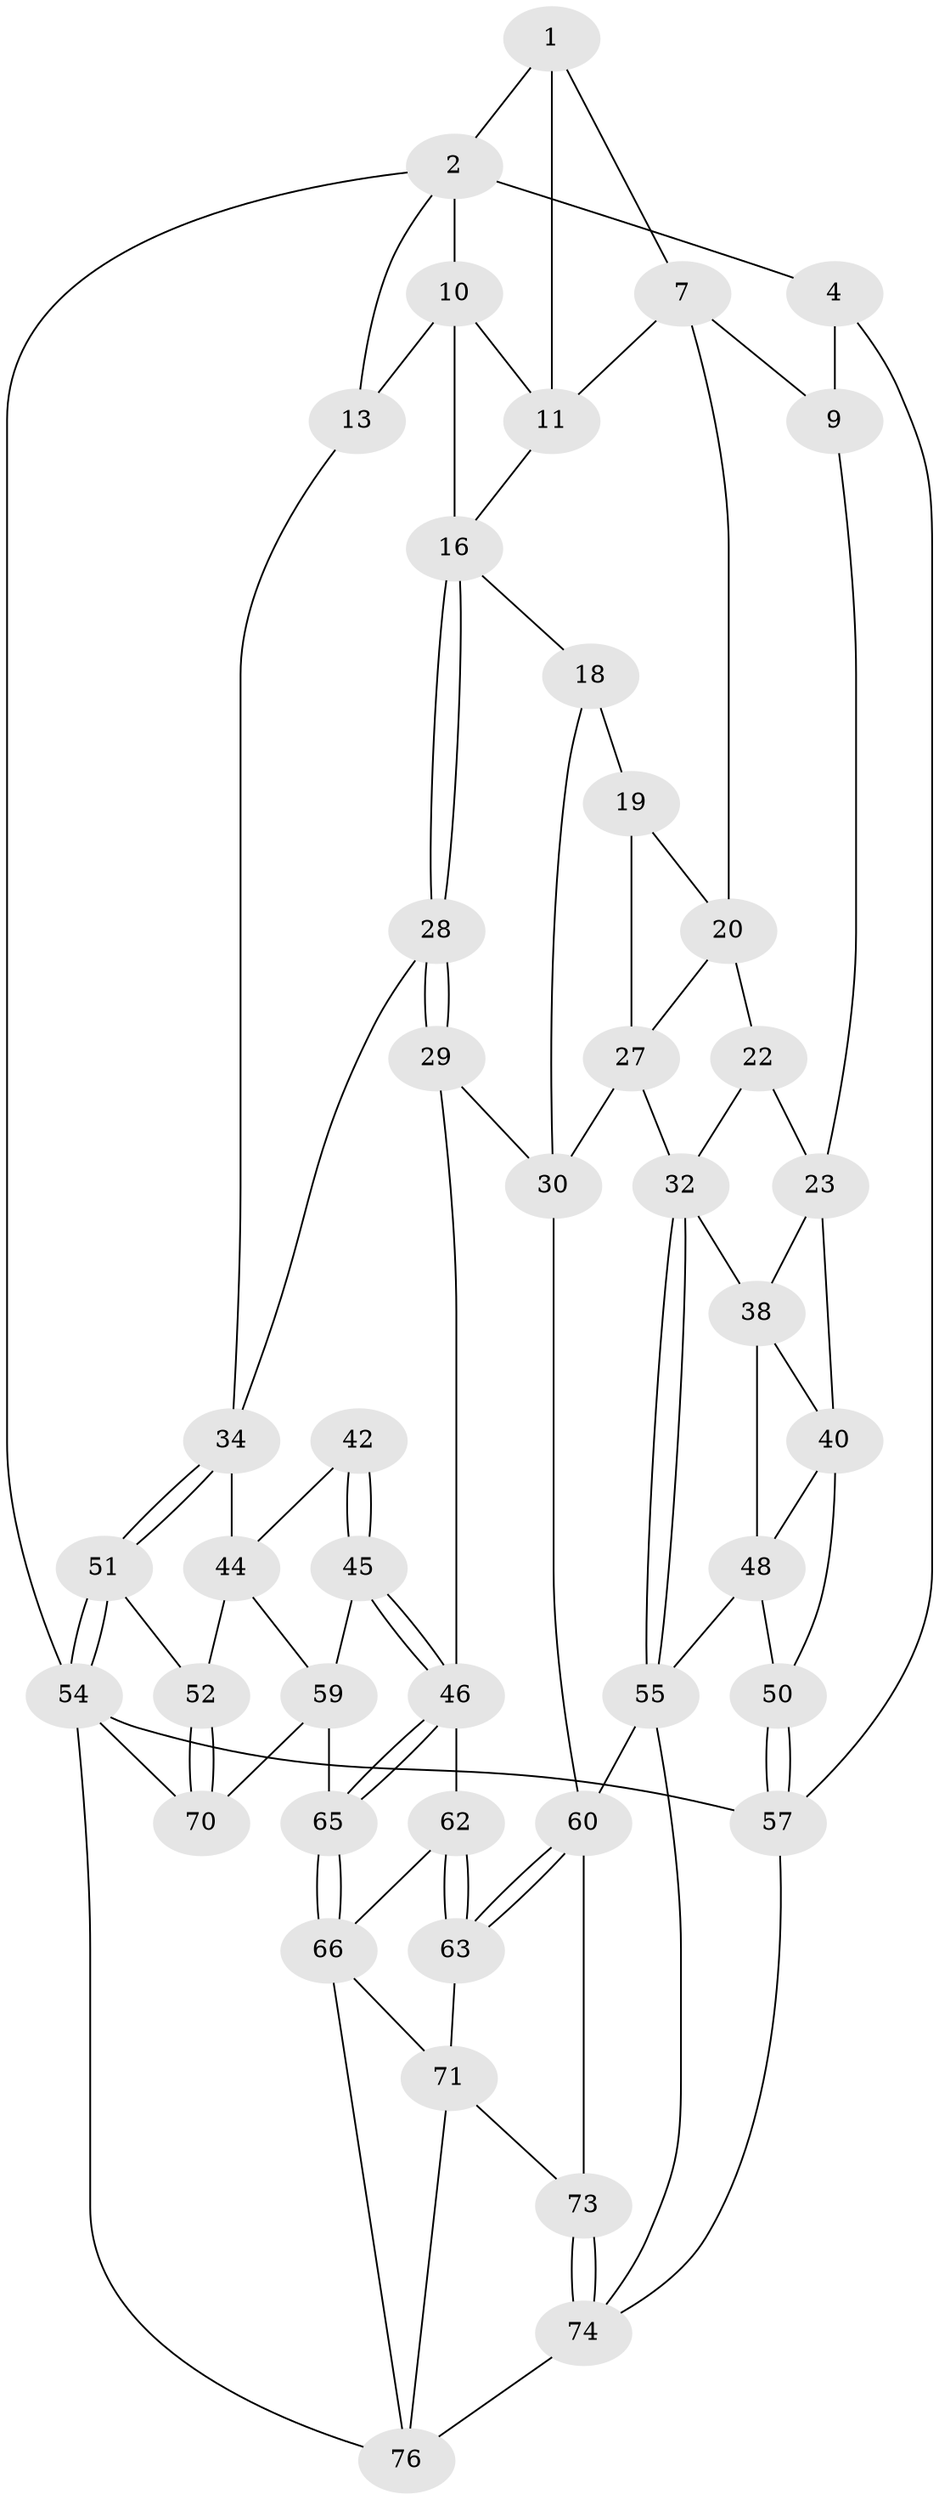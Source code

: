// original degree distribution, {3: 0.038461538461538464, 4: 0.23076923076923078, 6: 0.23076923076923078, 5: 0.5}
// Generated by graph-tools (version 1.1) at 2025/11/02/27/25 16:11:55]
// undirected, 44 vertices, 93 edges
graph export_dot {
graph [start="1"]
  node [color=gray90,style=filled];
  1 [pos="+0.29208751035539177+0",super="+6"];
  2 [pos="+0.611284195845549+0",super="+3"];
  4 [pos="+0+0",super="+5"];
  7 [pos="+0.28059635304572844+0.02006468692982354",super="+8"];
  9 [pos="+0.10734667540990134+0.10211597048026703",super="+15"];
  10 [pos="+0.6113386645906714+0",super="+12"];
  11 [pos="+0.5014797042158671+0.12529250705408726",super="+14"];
  13 [pos="+1+0.2305864085831679"];
  16 [pos="+0.5108576018523726+0.30972822571156206",super="+17"];
  18 [pos="+0.3810940404650083+0.3017478216560854",super="+25"];
  19 [pos="+0.3066910442567694+0.29582685509587436",super="+26"];
  20 [pos="+0.22322947986936165+0.2784430036699831",super="+21"];
  22 [pos="+0.11220772619408481+0.33001159360190885"];
  23 [pos="+0+0.3532347356369707",super="+24"];
  27 [pos="+0.2577189390899753+0.5212282866499987",super="+31"];
  28 [pos="+0.5725286965249597+0.4057178339149213",super="+36"];
  29 [pos="+0.481530873648297+0.5912535889618585"];
  30 [pos="+0.4258038436130646+0.607092505637376",super="+37"];
  32 [pos="+0.18098489176318164+0.6097879862711564",super="+33"];
  34 [pos="+1+0.282413306505121",super="+35"];
  38 [pos="+0.12508485013046663+0.5949337679188073",super="+39"];
  40 [pos="+0.0379336824857932+0.5947469319500908",super="+41"];
  42 [pos="+0.6374223769707974+0.523693008378099",super="+43"];
  44 [pos="+0.8184281931961396+0.561720236331203",super="+53"];
  45 [pos="+0.657371796357839+0.7002103699554354",super="+58"];
  46 [pos="+0.5933228505652542+0.7169021958995448",super="+47"];
  48 [pos="+0.06264594685731979+0.6094892391209348",super="+49"];
  50 [pos="+0+0.8256582373548549"];
  51 [pos="+1+0.7119561312117181"];
  52 [pos="+0.9996581497381144+0.7506893420553806"];
  54 [pos="+1+1",super="+75"];
  55 [pos="+0.23492054378438468+0.7506006490940594",super="+56"];
  57 [pos="+0+1"];
  59 [pos="+0.7737432244002125+0.7684700957811279",super="+64"];
  60 [pos="+0.28931346116872164+0.7414511221067861",super="+61"];
  62 [pos="+0.5431955240762766+0.7478267968421244",super="+68"];
  63 [pos="+0.3397154170750526+0.7703085335736245",super="+69"];
  65 [pos="+0.6343656973141859+0.9364880104794455"];
  66 [pos="+0.6137472716223924+1",super="+67"];
  70 [pos="+0.8635216678618812+0.9306283279576032"];
  71 [pos="+0.4377079011792451+0.8848965000480093",super="+72"];
  73 [pos="+0.2573017366611438+0.8332535091989831"];
  74 [pos="+0.1882620320240088+1",super="+77"];
  76 [pos="+0.3864405838665733+1",super="+78"];
  1 -- 2;
  1 -- 11;
  1 -- 7;
  2 -- 10;
  2 -- 4;
  2 -- 13;
  2 -- 54;
  4 -- 57;
  4 -- 9 [weight=2];
  7 -- 11;
  7 -- 9;
  7 -- 20;
  9 -- 23;
  10 -- 11;
  10 -- 16;
  10 -- 13;
  11 -- 16;
  13 -- 34;
  16 -- 28;
  16 -- 28;
  16 -- 18;
  18 -- 19 [weight=2];
  18 -- 30;
  19 -- 20;
  19 -- 27;
  20 -- 27;
  20 -- 22;
  22 -- 23;
  22 -- 32;
  23 -- 40;
  23 -- 38;
  27 -- 32;
  27 -- 30;
  28 -- 29;
  28 -- 29;
  28 -- 34;
  29 -- 30;
  29 -- 46;
  30 -- 60;
  32 -- 55;
  32 -- 55;
  32 -- 38;
  34 -- 51;
  34 -- 51;
  34 -- 44;
  38 -- 48;
  38 -- 40;
  40 -- 48;
  40 -- 50;
  42 -- 45 [weight=2];
  42 -- 45;
  42 -- 44;
  44 -- 59;
  44 -- 52;
  45 -- 46;
  45 -- 46;
  45 -- 59;
  46 -- 65;
  46 -- 65;
  46 -- 62;
  48 -- 50;
  48 -- 55;
  50 -- 57;
  50 -- 57;
  51 -- 52;
  51 -- 54;
  51 -- 54;
  52 -- 70;
  52 -- 70;
  54 -- 57;
  54 -- 70;
  54 -- 76;
  55 -- 74;
  55 -- 60;
  57 -- 74;
  59 -- 65;
  59 -- 70;
  60 -- 63;
  60 -- 63;
  60 -- 73;
  62 -- 63 [weight=2];
  62 -- 63;
  62 -- 66;
  63 -- 71;
  65 -- 66;
  65 -- 66;
  66 -- 71;
  66 -- 76;
  71 -- 73;
  71 -- 76;
  73 -- 74;
  73 -- 74;
  74 -- 76;
}
